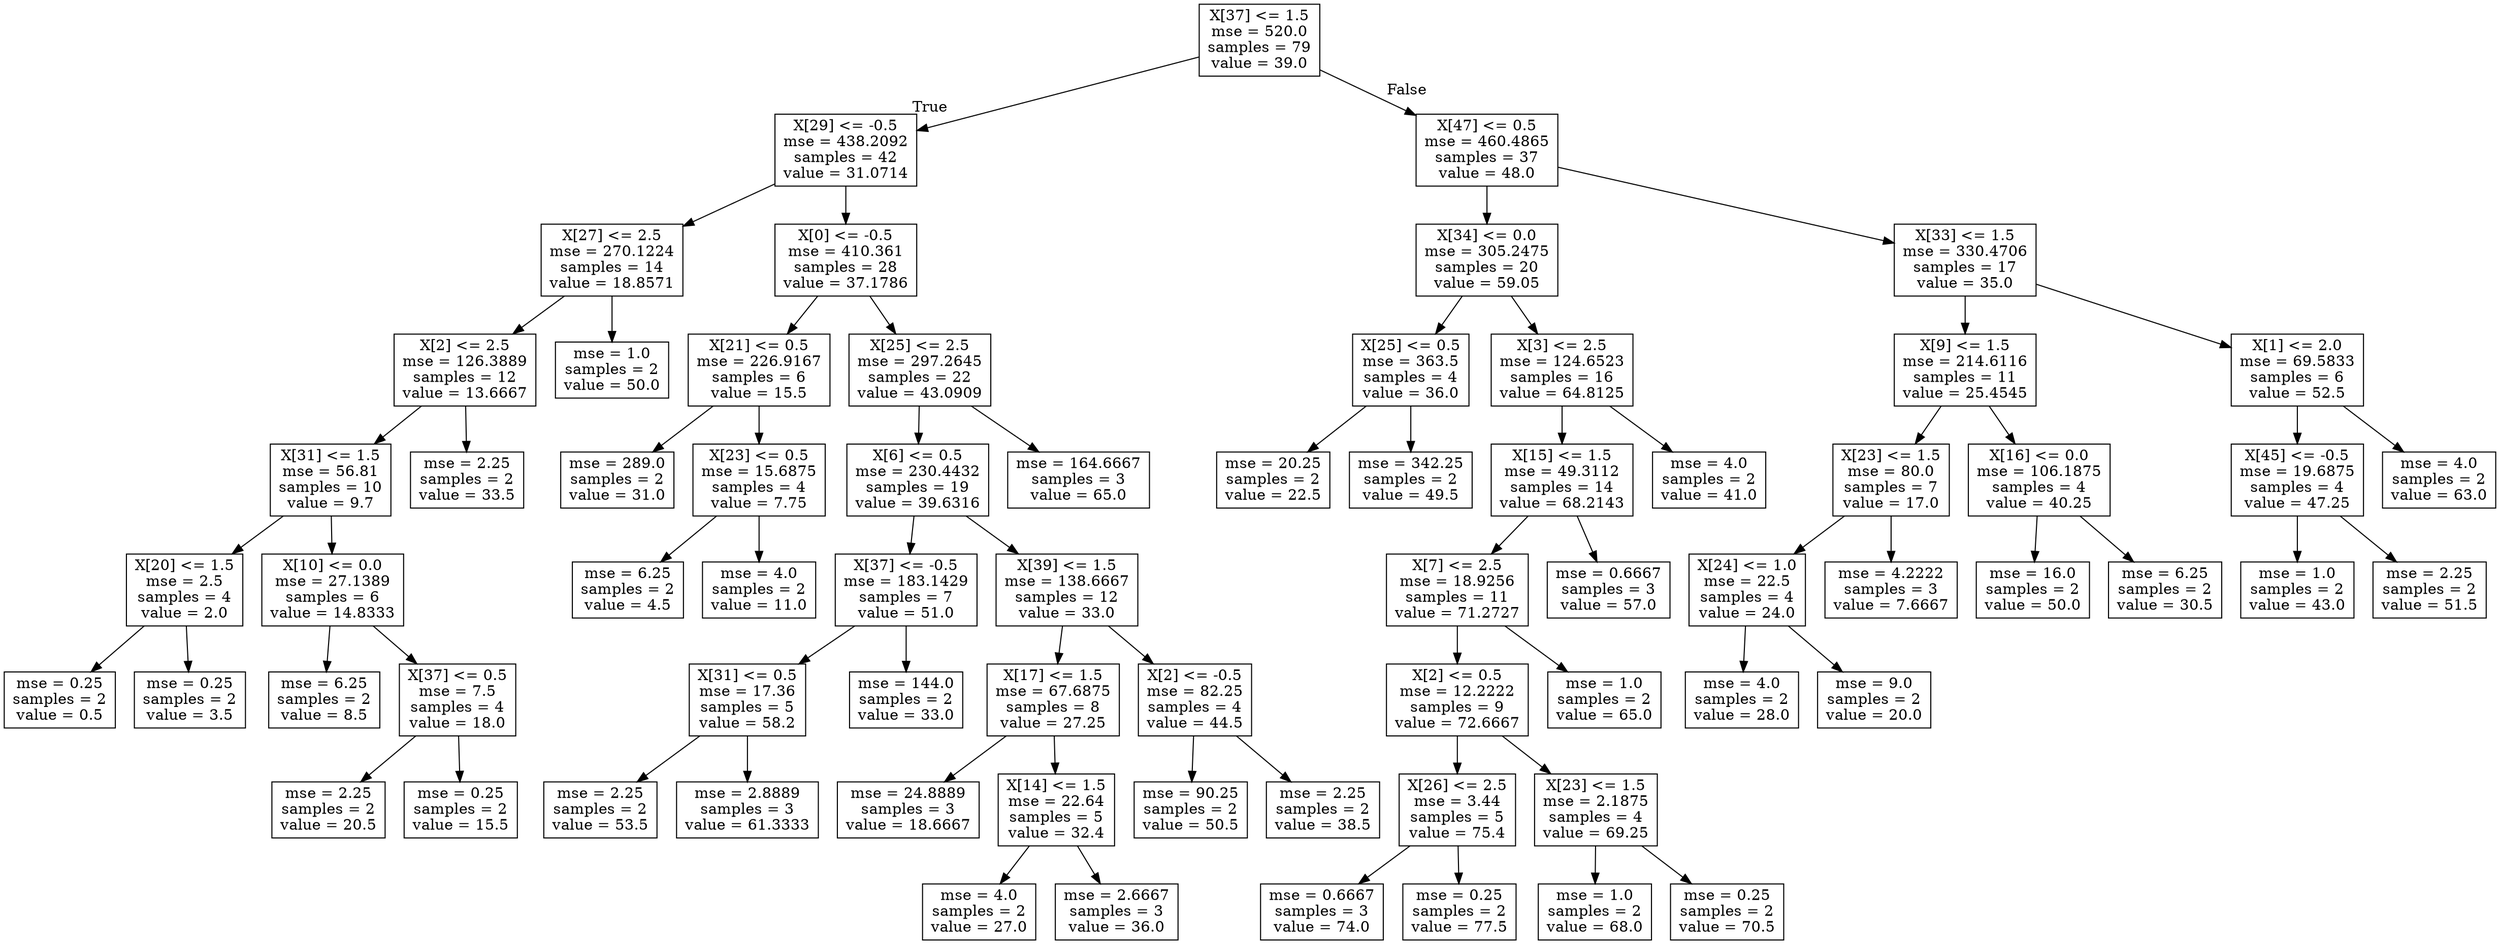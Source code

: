 digraph Tree {
node [shape=box] ;
0 [label="X[37] <= 1.5\nmse = 520.0\nsamples = 79\nvalue = 39.0"] ;
1 [label="X[29] <= -0.5\nmse = 438.2092\nsamples = 42\nvalue = 31.0714"] ;
0 -> 1 [labeldistance=2.5, labelangle=45, headlabel="True"] ;
2 [label="X[27] <= 2.5\nmse = 270.1224\nsamples = 14\nvalue = 18.8571"] ;
1 -> 2 ;
3 [label="X[2] <= 2.5\nmse = 126.3889\nsamples = 12\nvalue = 13.6667"] ;
2 -> 3 ;
4 [label="X[31] <= 1.5\nmse = 56.81\nsamples = 10\nvalue = 9.7"] ;
3 -> 4 ;
5 [label="X[20] <= 1.5\nmse = 2.5\nsamples = 4\nvalue = 2.0"] ;
4 -> 5 ;
6 [label="mse = 0.25\nsamples = 2\nvalue = 0.5"] ;
5 -> 6 ;
7 [label="mse = 0.25\nsamples = 2\nvalue = 3.5"] ;
5 -> 7 ;
8 [label="X[10] <= 0.0\nmse = 27.1389\nsamples = 6\nvalue = 14.8333"] ;
4 -> 8 ;
9 [label="mse = 6.25\nsamples = 2\nvalue = 8.5"] ;
8 -> 9 ;
10 [label="X[37] <= 0.5\nmse = 7.5\nsamples = 4\nvalue = 18.0"] ;
8 -> 10 ;
11 [label="mse = 2.25\nsamples = 2\nvalue = 20.5"] ;
10 -> 11 ;
12 [label="mse = 0.25\nsamples = 2\nvalue = 15.5"] ;
10 -> 12 ;
13 [label="mse = 2.25\nsamples = 2\nvalue = 33.5"] ;
3 -> 13 ;
14 [label="mse = 1.0\nsamples = 2\nvalue = 50.0"] ;
2 -> 14 ;
15 [label="X[0] <= -0.5\nmse = 410.361\nsamples = 28\nvalue = 37.1786"] ;
1 -> 15 ;
16 [label="X[21] <= 0.5\nmse = 226.9167\nsamples = 6\nvalue = 15.5"] ;
15 -> 16 ;
17 [label="mse = 289.0\nsamples = 2\nvalue = 31.0"] ;
16 -> 17 ;
18 [label="X[23] <= 0.5\nmse = 15.6875\nsamples = 4\nvalue = 7.75"] ;
16 -> 18 ;
19 [label="mse = 6.25\nsamples = 2\nvalue = 4.5"] ;
18 -> 19 ;
20 [label="mse = 4.0\nsamples = 2\nvalue = 11.0"] ;
18 -> 20 ;
21 [label="X[25] <= 2.5\nmse = 297.2645\nsamples = 22\nvalue = 43.0909"] ;
15 -> 21 ;
22 [label="X[6] <= 0.5\nmse = 230.4432\nsamples = 19\nvalue = 39.6316"] ;
21 -> 22 ;
23 [label="X[37] <= -0.5\nmse = 183.1429\nsamples = 7\nvalue = 51.0"] ;
22 -> 23 ;
24 [label="X[31] <= 0.5\nmse = 17.36\nsamples = 5\nvalue = 58.2"] ;
23 -> 24 ;
25 [label="mse = 2.25\nsamples = 2\nvalue = 53.5"] ;
24 -> 25 ;
26 [label="mse = 2.8889\nsamples = 3\nvalue = 61.3333"] ;
24 -> 26 ;
27 [label="mse = 144.0\nsamples = 2\nvalue = 33.0"] ;
23 -> 27 ;
28 [label="X[39] <= 1.5\nmse = 138.6667\nsamples = 12\nvalue = 33.0"] ;
22 -> 28 ;
29 [label="X[17] <= 1.5\nmse = 67.6875\nsamples = 8\nvalue = 27.25"] ;
28 -> 29 ;
30 [label="mse = 24.8889\nsamples = 3\nvalue = 18.6667"] ;
29 -> 30 ;
31 [label="X[14] <= 1.5\nmse = 22.64\nsamples = 5\nvalue = 32.4"] ;
29 -> 31 ;
32 [label="mse = 4.0\nsamples = 2\nvalue = 27.0"] ;
31 -> 32 ;
33 [label="mse = 2.6667\nsamples = 3\nvalue = 36.0"] ;
31 -> 33 ;
34 [label="X[2] <= -0.5\nmse = 82.25\nsamples = 4\nvalue = 44.5"] ;
28 -> 34 ;
35 [label="mse = 90.25\nsamples = 2\nvalue = 50.5"] ;
34 -> 35 ;
36 [label="mse = 2.25\nsamples = 2\nvalue = 38.5"] ;
34 -> 36 ;
37 [label="mse = 164.6667\nsamples = 3\nvalue = 65.0"] ;
21 -> 37 ;
38 [label="X[47] <= 0.5\nmse = 460.4865\nsamples = 37\nvalue = 48.0"] ;
0 -> 38 [labeldistance=2.5, labelangle=-45, headlabel="False"] ;
39 [label="X[34] <= 0.0\nmse = 305.2475\nsamples = 20\nvalue = 59.05"] ;
38 -> 39 ;
40 [label="X[25] <= 0.5\nmse = 363.5\nsamples = 4\nvalue = 36.0"] ;
39 -> 40 ;
41 [label="mse = 20.25\nsamples = 2\nvalue = 22.5"] ;
40 -> 41 ;
42 [label="mse = 342.25\nsamples = 2\nvalue = 49.5"] ;
40 -> 42 ;
43 [label="X[3] <= 2.5\nmse = 124.6523\nsamples = 16\nvalue = 64.8125"] ;
39 -> 43 ;
44 [label="X[15] <= 1.5\nmse = 49.3112\nsamples = 14\nvalue = 68.2143"] ;
43 -> 44 ;
45 [label="X[7] <= 2.5\nmse = 18.9256\nsamples = 11\nvalue = 71.2727"] ;
44 -> 45 ;
46 [label="X[2] <= 0.5\nmse = 12.2222\nsamples = 9\nvalue = 72.6667"] ;
45 -> 46 ;
47 [label="X[26] <= 2.5\nmse = 3.44\nsamples = 5\nvalue = 75.4"] ;
46 -> 47 ;
48 [label="mse = 0.6667\nsamples = 3\nvalue = 74.0"] ;
47 -> 48 ;
49 [label="mse = 0.25\nsamples = 2\nvalue = 77.5"] ;
47 -> 49 ;
50 [label="X[23] <= 1.5\nmse = 2.1875\nsamples = 4\nvalue = 69.25"] ;
46 -> 50 ;
51 [label="mse = 1.0\nsamples = 2\nvalue = 68.0"] ;
50 -> 51 ;
52 [label="mse = 0.25\nsamples = 2\nvalue = 70.5"] ;
50 -> 52 ;
53 [label="mse = 1.0\nsamples = 2\nvalue = 65.0"] ;
45 -> 53 ;
54 [label="mse = 0.6667\nsamples = 3\nvalue = 57.0"] ;
44 -> 54 ;
55 [label="mse = 4.0\nsamples = 2\nvalue = 41.0"] ;
43 -> 55 ;
56 [label="X[33] <= 1.5\nmse = 330.4706\nsamples = 17\nvalue = 35.0"] ;
38 -> 56 ;
57 [label="X[9] <= 1.5\nmse = 214.6116\nsamples = 11\nvalue = 25.4545"] ;
56 -> 57 ;
58 [label="X[23] <= 1.5\nmse = 80.0\nsamples = 7\nvalue = 17.0"] ;
57 -> 58 ;
59 [label="X[24] <= 1.0\nmse = 22.5\nsamples = 4\nvalue = 24.0"] ;
58 -> 59 ;
60 [label="mse = 4.0\nsamples = 2\nvalue = 28.0"] ;
59 -> 60 ;
61 [label="mse = 9.0\nsamples = 2\nvalue = 20.0"] ;
59 -> 61 ;
62 [label="mse = 4.2222\nsamples = 3\nvalue = 7.6667"] ;
58 -> 62 ;
63 [label="X[16] <= 0.0\nmse = 106.1875\nsamples = 4\nvalue = 40.25"] ;
57 -> 63 ;
64 [label="mse = 16.0\nsamples = 2\nvalue = 50.0"] ;
63 -> 64 ;
65 [label="mse = 6.25\nsamples = 2\nvalue = 30.5"] ;
63 -> 65 ;
66 [label="X[1] <= 2.0\nmse = 69.5833\nsamples = 6\nvalue = 52.5"] ;
56 -> 66 ;
67 [label="X[45] <= -0.5\nmse = 19.6875\nsamples = 4\nvalue = 47.25"] ;
66 -> 67 ;
68 [label="mse = 1.0\nsamples = 2\nvalue = 43.0"] ;
67 -> 68 ;
69 [label="mse = 2.25\nsamples = 2\nvalue = 51.5"] ;
67 -> 69 ;
70 [label="mse = 4.0\nsamples = 2\nvalue = 63.0"] ;
66 -> 70 ;
}